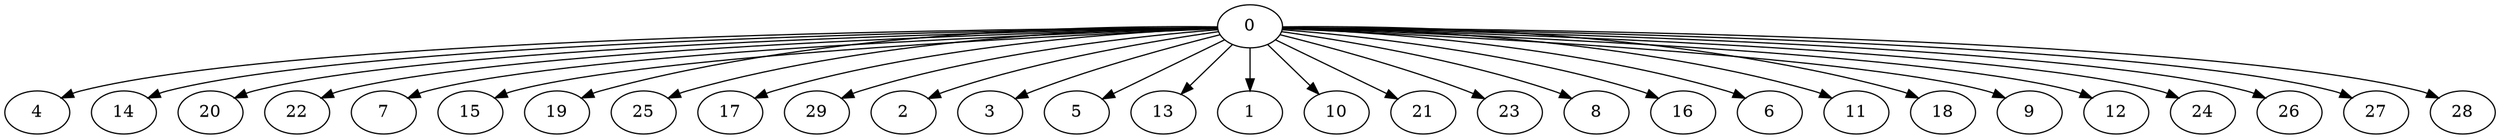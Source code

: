 digraph "Fork_Nodes_30_CCR_1.02_WeightType_Random_GB_Homogeneous-16" {
0 [Weight=3];
4 [Weight=10];
14 [Weight=10];
20 [Weight=10];
22 [Weight=10];
7 [Weight=9];
15 [Weight=9];
19 [Weight=9];
25 [Weight=9];
17 [Weight=8];
29 [Weight=8];
2 [Weight=7];
3 [Weight=7];
5 [Weight=7];
13 [Weight=7];
1 [Weight=6];
10 [Weight=6];
21 [Weight=6];
23 [Weight=6];
8 [Weight=5];
16 [Weight=5];
6 [Weight=4];
11 [Weight=4];
18 [Weight=4];
9 [Weight=3];
12 [Weight=3];
24 [Weight=3];
26 [Weight=3];
27 [Weight=2];
28 [Weight=2];
0 -> 14 [Weight=10];
0 -> 29 [Weight=10];
0 -> 7 [Weight=4];
0 -> 11 [Weight=6];
0 -> 13 [Weight=8];
0 -> 22 [Weight=7];
0 -> 28 [Weight=2];
0 -> 24 [Weight=10];
0 -> 8 [Weight=9];
0 -> 27 [Weight=3];
0 -> 19 [Weight=5];
0 -> 1 [Weight=6];
0 -> 25 [Weight=4];
0 -> 12 [Weight=7];
0 -> 17 [Weight=10];
0 -> 5 [Weight=6];
0 -> 20 [Weight=4];
0 -> 3 [Weight=10];
0 -> 16 [Weight=7];
0 -> 4 [Weight=6];
0 -> 26 [Weight=6];
0 -> 18 [Weight=10];
0 -> 10 [Weight=4];
0 -> 6 [Weight=8];
0 -> 9 [Weight=4];
0 -> 21 [Weight=2];
0 -> 15 [Weight=9];
0 -> 2 [Weight=3];
0 -> 23 [Weight=8];
}

